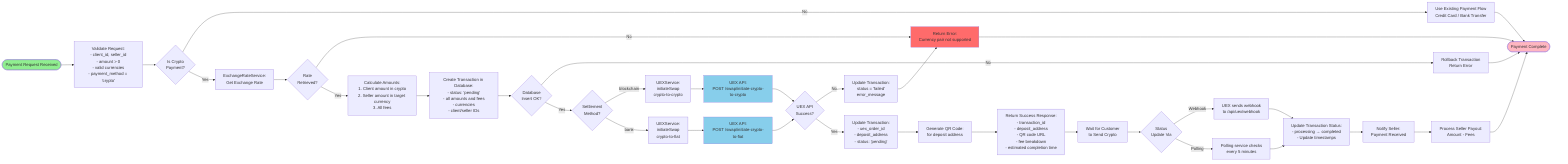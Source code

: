 flowchart LR
    START([Payment Request Received])
    
    START --> VALIDATE[Validate Request:<br/>- client_id, seller_id<br/>- amount > 0<br/>- valid currencies<br/>- payment_method = 'crypto']
    
    VALIDATE --> CHECK_CRYPTO{Is Crypto<br/>Payment?}
    
    CHECK_CRYPTO -->|No| EXISTING_FLOW[Use Existing Payment Flow<br/>Credit Card / Bank Transfer]
    CHECK_CRYPTO -->|Yes| GET_RATE
    
    GET_RATE[ExchangeRateService:<br/>Get Exchange Rate]
    GET_RATE --> RATE_SUCCESS{Rate<br/>Retrieved?}
    
    RATE_SUCCESS -->|No| ERROR_RESPONSE[Return Error:<br/>Currency pair not supported]
    RATE_SUCCESS -->|Yes| CALC_AMOUNTS
    
    CALC_AMOUNTS[Calculate Amounts:<br/>1. Client amount in crypto<br/>2. Seller amount in target currency<br/>3. All fees]
    
    CALC_AMOUNTS --> CREATE_TX[Create Transaction in Database:<br/>- status: 'pending'<br/>- all amounts and fees<br/>- currencies<br/>- client/seller IDs]
    
    CREATE_TX --> DB_SUCCESS{Database<br/>Insert OK?}
    
    DB_SUCCESS -->|No| ROLLBACK[Rollback Transaction<br/>Return Error]
    DB_SUCCESS -->|Yes| DETERMINE_SWAP
    
    DETERMINE_SWAP{Settlement<br/>Method?}
    
    DETERMINE_SWAP -->|blockchain| CRYPTO_TO_CRYPTO[UEXService:<br/>initiateSwap<br/>crypto-to-crypto]
    DETERMINE_SWAP -->|bank| CRYPTO_TO_FIAT[UEXService:<br/>initiateSwap<br/>crypto-to-fiat]
    
    CRYPTO_TO_CRYPTO --> CALL_UEX_CRYPTO[UEX API:<br/>POST /swap/initiate-crypto-to-crypto]
    CRYPTO_TO_FIAT --> CALL_UEX_FIAT[UEX API:<br/>POST /swap/initiate-crypto-to-fiat]
    
    CALL_UEX_CRYPTO --> UEX_SUCCESS{UEX API<br/>Success?}
    CALL_UEX_FIAT --> UEX_SUCCESS
    
    UEX_SUCCESS -->|No| UPDATE_FAILED[Update Transaction:<br/>status = 'failed'<br/>error_message]
    UEX_SUCCESS -->|Yes| UPDATE_PENDING
    
    UPDATE_FAILED --> ERROR_RESPONSE
    
    UPDATE_PENDING[Update Transaction:<br/>- uex_order_id<br/>- deposit_address<br/>- status: 'pending']
    
    UPDATE_PENDING --> GENERATE_QR[Generate QR Code:<br/>for deposit address]
    
    GENERATE_QR --> RETURN_SUCCESS[Return Success Response:<br/>- transaction_id<br/>- deposit_address<br/>- QR code URL<br/>- fee breakdown<br/>- estimated completion time]
    
    RETURN_SUCCESS --> WAIT_DEPOSIT[Wait for Customer<br/>to Send Crypto]
    
    WAIT_DEPOSIT --> WEBHOOK_OR_POLL{Status<br/>Update Via}
    
    WEBHOOK_OR_POLL -->|Webhook| WEBHOOK_UPDATE[UEX sends webhook<br/>to /api/uex/webhook]
    WEBHOOK_OR_POLL -->|Polling| POLL_UPDATE[Polling service checks<br/>every 5 minutes]
    
    WEBHOOK_UPDATE --> UPDATE_STATUS[Update Transaction Status:<br/>- processing → completed<br/>- Update timestamps]
    POLL_UPDATE --> UPDATE_STATUS
    
    UPDATE_STATUS --> NOTIFY_SELLER[Notify Seller:<br/>Payment Received]
    
    NOTIFY_SELLER --> PAYOUT[Process Seller Payout:<br/>Amount - Fees]
    
    PAYOUT --> END([Payment Complete])
    
    EXISTING_FLOW --> END
    ROLLBACK --> END
    ERROR_RESPONSE --> END

    style START fill:#90EE90
    style END fill:#FFB6C1
    style ERROR_RESPONSE fill:#FF6B6B
    style CALL_UEX_CRYPTO fill:#87CEEB
    style CALL_UEX_FIAT fill:#87CEEB